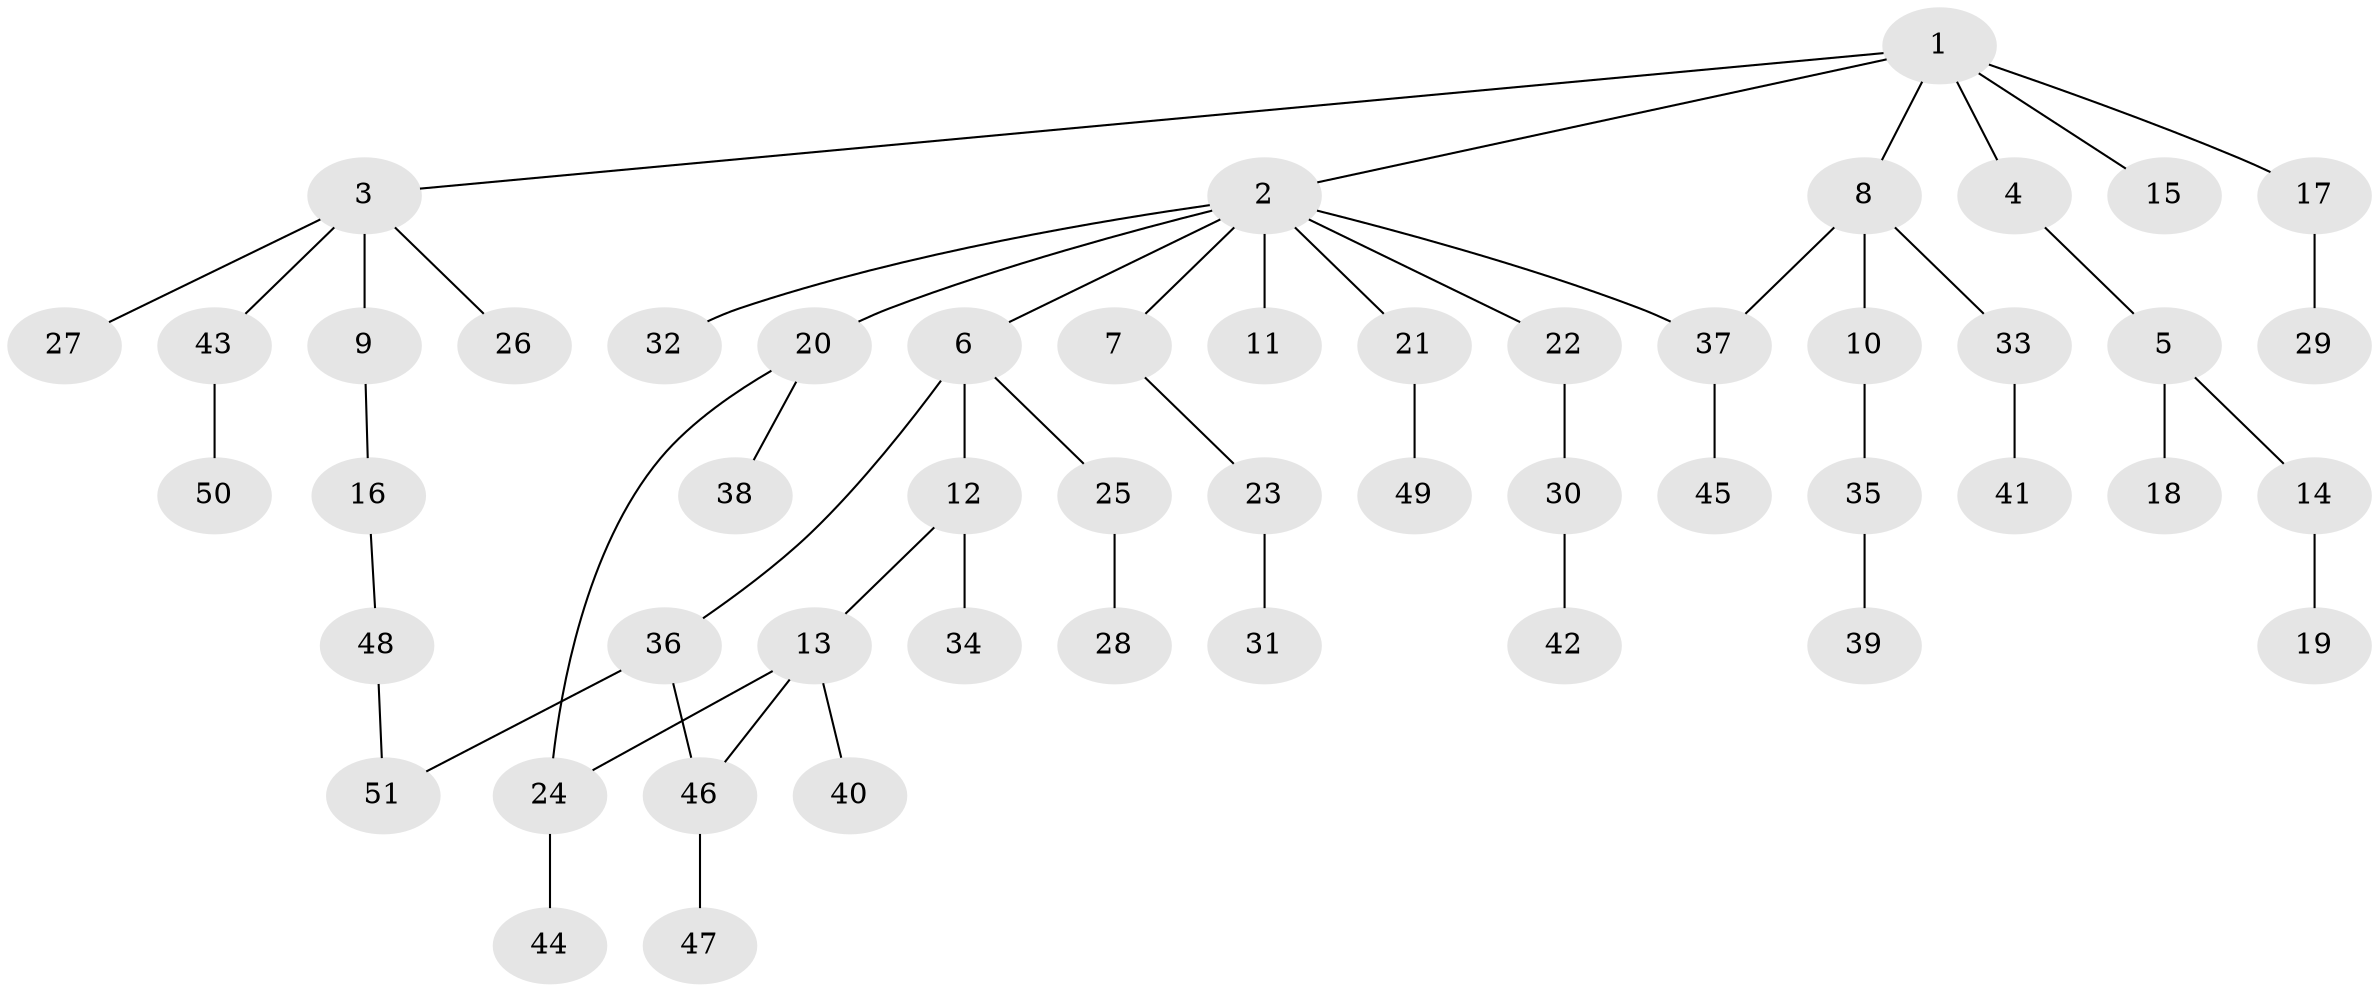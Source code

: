 // coarse degree distribution, {4: 0.1, 2: 0.4, 8: 0.03333333333333333, 5: 0.03333333333333333, 1: 0.36666666666666664, 3: 0.06666666666666667}
// Generated by graph-tools (version 1.1) at 2025/36/03/04/25 23:36:04]
// undirected, 51 vertices, 54 edges
graph export_dot {
  node [color=gray90,style=filled];
  1;
  2;
  3;
  4;
  5;
  6;
  7;
  8;
  9;
  10;
  11;
  12;
  13;
  14;
  15;
  16;
  17;
  18;
  19;
  20;
  21;
  22;
  23;
  24;
  25;
  26;
  27;
  28;
  29;
  30;
  31;
  32;
  33;
  34;
  35;
  36;
  37;
  38;
  39;
  40;
  41;
  42;
  43;
  44;
  45;
  46;
  47;
  48;
  49;
  50;
  51;
  1 -- 2;
  1 -- 3;
  1 -- 4;
  1 -- 8;
  1 -- 15;
  1 -- 17;
  2 -- 6;
  2 -- 7;
  2 -- 11;
  2 -- 20;
  2 -- 21;
  2 -- 22;
  2 -- 32;
  2 -- 37;
  3 -- 9;
  3 -- 26;
  3 -- 27;
  3 -- 43;
  4 -- 5;
  5 -- 14;
  5 -- 18;
  6 -- 12;
  6 -- 25;
  6 -- 36;
  7 -- 23;
  8 -- 10;
  8 -- 33;
  8 -- 37;
  9 -- 16;
  10 -- 35;
  12 -- 13;
  12 -- 34;
  13 -- 40;
  13 -- 46;
  13 -- 24;
  14 -- 19;
  16 -- 48;
  17 -- 29;
  20 -- 24;
  20 -- 38;
  21 -- 49;
  22 -- 30;
  23 -- 31;
  24 -- 44;
  25 -- 28;
  30 -- 42;
  33 -- 41;
  35 -- 39;
  36 -- 46;
  36 -- 51;
  37 -- 45;
  43 -- 50;
  46 -- 47;
  48 -- 51;
}
